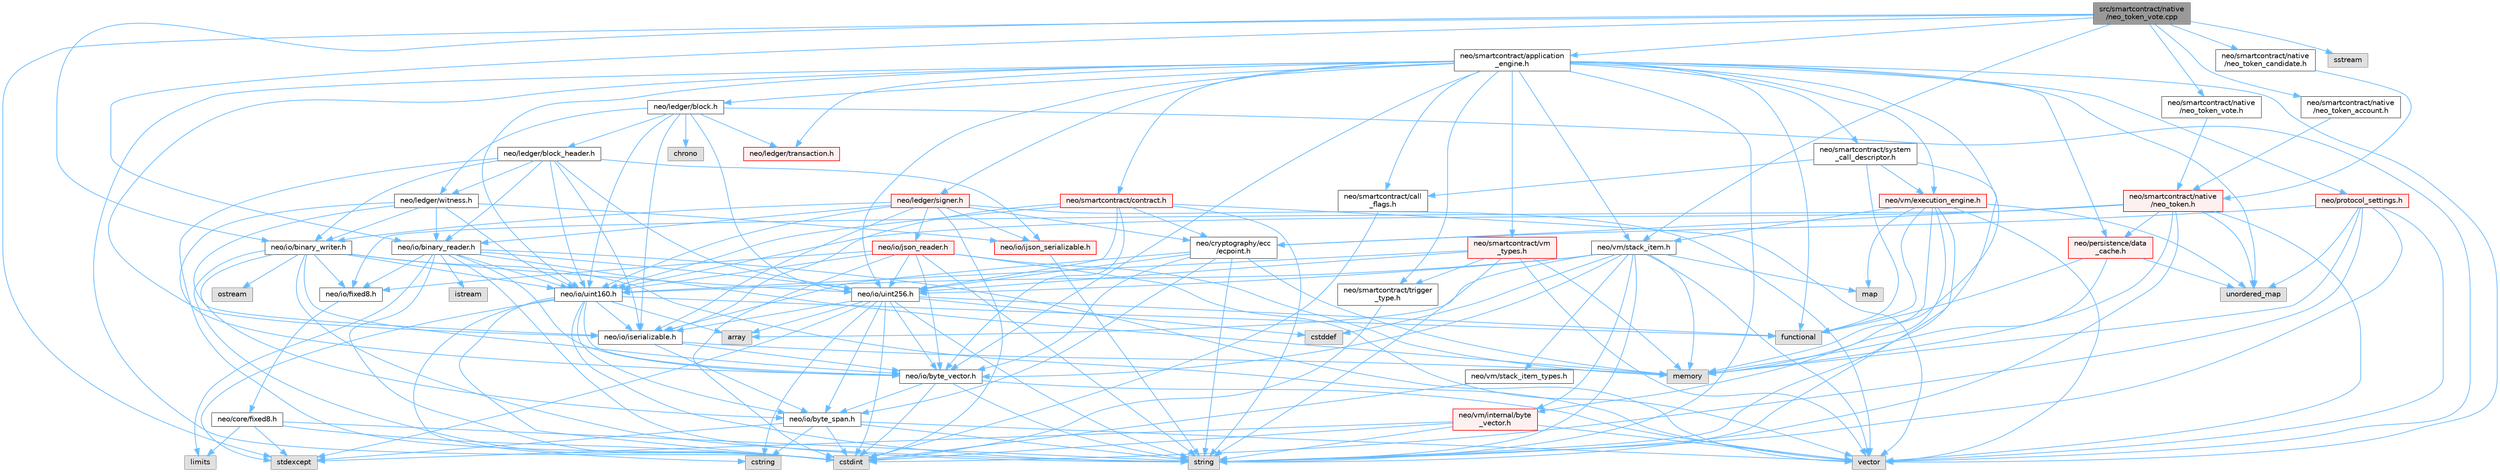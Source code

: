 digraph "src/smartcontract/native/neo_token_vote.cpp"
{
 // LATEX_PDF_SIZE
  bgcolor="transparent";
  edge [fontname=Helvetica,fontsize=10,labelfontname=Helvetica,labelfontsize=10];
  node [fontname=Helvetica,fontsize=10,shape=box,height=0.2,width=0.4];
  Node1 [id="Node000001",label="src/smartcontract/native\l/neo_token_vote.cpp",height=0.2,width=0.4,color="gray40", fillcolor="grey60", style="filled", fontcolor="black",tooltip=" "];
  Node1 -> Node2 [id="edge1_Node000001_Node000002",color="steelblue1",style="solid",tooltip=" "];
  Node2 [id="Node000002",label="neo/io/binary_reader.h",height=0.2,width=0.4,color="grey40", fillcolor="white", style="filled",URL="$binary__reader_8h.html",tooltip=" "];
  Node2 -> Node3 [id="edge2_Node000002_Node000003",color="steelblue1",style="solid",tooltip=" "];
  Node3 [id="Node000003",label="neo/io/byte_vector.h",height=0.2,width=0.4,color="grey40", fillcolor="white", style="filled",URL="$io_2byte__vector_8h.html",tooltip=" "];
  Node3 -> Node4 [id="edge3_Node000003_Node000004",color="steelblue1",style="solid",tooltip=" "];
  Node4 [id="Node000004",label="neo/io/byte_span.h",height=0.2,width=0.4,color="grey40", fillcolor="white", style="filled",URL="$io_2byte__span_8h.html",tooltip=" "];
  Node4 -> Node5 [id="edge4_Node000004_Node000005",color="steelblue1",style="solid",tooltip=" "];
  Node5 [id="Node000005",label="cstdint",height=0.2,width=0.4,color="grey60", fillcolor="#E0E0E0", style="filled",tooltip=" "];
  Node4 -> Node6 [id="edge5_Node000004_Node000006",color="steelblue1",style="solid",tooltip=" "];
  Node6 [id="Node000006",label="cstring",height=0.2,width=0.4,color="grey60", fillcolor="#E0E0E0", style="filled",tooltip=" "];
  Node4 -> Node7 [id="edge6_Node000004_Node000007",color="steelblue1",style="solid",tooltip=" "];
  Node7 [id="Node000007",label="stdexcept",height=0.2,width=0.4,color="grey60", fillcolor="#E0E0E0", style="filled",tooltip=" "];
  Node4 -> Node8 [id="edge7_Node000004_Node000008",color="steelblue1",style="solid",tooltip=" "];
  Node8 [id="Node000008",label="string",height=0.2,width=0.4,color="grey60", fillcolor="#E0E0E0", style="filled",tooltip=" "];
  Node4 -> Node9 [id="edge8_Node000004_Node000009",color="steelblue1",style="solid",tooltip=" "];
  Node9 [id="Node000009",label="vector",height=0.2,width=0.4,color="grey60", fillcolor="#E0E0E0", style="filled",tooltip=" "];
  Node3 -> Node5 [id="edge9_Node000003_Node000005",color="steelblue1",style="solid",tooltip=" "];
  Node3 -> Node8 [id="edge10_Node000003_Node000008",color="steelblue1",style="solid",tooltip=" "];
  Node3 -> Node9 [id="edge11_Node000003_Node000009",color="steelblue1",style="solid",tooltip=" "];
  Node2 -> Node10 [id="edge12_Node000002_Node000010",color="steelblue1",style="solid",tooltip=" "];
  Node10 [id="Node000010",label="neo/io/fixed8.h",height=0.2,width=0.4,color="grey40", fillcolor="white", style="filled",URL="$io_2fixed8_8h.html",tooltip=" "];
  Node10 -> Node11 [id="edge13_Node000010_Node000011",color="steelblue1",style="solid",tooltip=" "];
  Node11 [id="Node000011",label="neo/core/fixed8.h",height=0.2,width=0.4,color="grey40", fillcolor="white", style="filled",URL="$core_2fixed8_8h.html",tooltip=" "];
  Node11 -> Node5 [id="edge14_Node000011_Node000005",color="steelblue1",style="solid",tooltip=" "];
  Node11 -> Node12 [id="edge15_Node000011_Node000012",color="steelblue1",style="solid",tooltip=" "];
  Node12 [id="Node000012",label="limits",height=0.2,width=0.4,color="grey60", fillcolor="#E0E0E0", style="filled",tooltip=" "];
  Node11 -> Node7 [id="edge16_Node000011_Node000007",color="steelblue1",style="solid",tooltip=" "];
  Node11 -> Node8 [id="edge17_Node000011_Node000008",color="steelblue1",style="solid",tooltip=" "];
  Node2 -> Node13 [id="edge18_Node000002_Node000013",color="steelblue1",style="solid",tooltip=" "];
  Node13 [id="Node000013",label="neo/io/uint160.h",height=0.2,width=0.4,color="grey40", fillcolor="white", style="filled",URL="$uint160_8h.html",tooltip=" "];
  Node13 -> Node4 [id="edge19_Node000013_Node000004",color="steelblue1",style="solid",tooltip=" "];
  Node13 -> Node3 [id="edge20_Node000013_Node000003",color="steelblue1",style="solid",tooltip=" "];
  Node13 -> Node14 [id="edge21_Node000013_Node000014",color="steelblue1",style="solid",tooltip=" "];
  Node14 [id="Node000014",label="neo/io/iserializable.h",height=0.2,width=0.4,color="grey40", fillcolor="white", style="filled",URL="$iserializable_8h.html",tooltip=" "];
  Node14 -> Node4 [id="edge22_Node000014_Node000004",color="steelblue1",style="solid",tooltip=" "];
  Node14 -> Node3 [id="edge23_Node000014_Node000003",color="steelblue1",style="solid",tooltip=" "];
  Node14 -> Node15 [id="edge24_Node000014_Node000015",color="steelblue1",style="solid",tooltip=" "];
  Node15 [id="Node000015",label="memory",height=0.2,width=0.4,color="grey60", fillcolor="#E0E0E0", style="filled",tooltip=" "];
  Node13 -> Node16 [id="edge25_Node000013_Node000016",color="steelblue1",style="solid",tooltip=" "];
  Node16 [id="Node000016",label="array",height=0.2,width=0.4,color="grey60", fillcolor="#E0E0E0", style="filled",tooltip=" "];
  Node13 -> Node5 [id="edge26_Node000013_Node000005",color="steelblue1",style="solid",tooltip=" "];
  Node13 -> Node6 [id="edge27_Node000013_Node000006",color="steelblue1",style="solid",tooltip=" "];
  Node13 -> Node17 [id="edge28_Node000013_Node000017",color="steelblue1",style="solid",tooltip=" "];
  Node17 [id="Node000017",label="functional",height=0.2,width=0.4,color="grey60", fillcolor="#E0E0E0", style="filled",tooltip=" "];
  Node13 -> Node7 [id="edge29_Node000013_Node000007",color="steelblue1",style="solid",tooltip=" "];
  Node13 -> Node8 [id="edge30_Node000013_Node000008",color="steelblue1",style="solid",tooltip=" "];
  Node2 -> Node18 [id="edge31_Node000002_Node000018",color="steelblue1",style="solid",tooltip=" "];
  Node18 [id="Node000018",label="neo/io/uint256.h",height=0.2,width=0.4,color="grey40", fillcolor="white", style="filled",URL="$uint256_8h.html",tooltip=" "];
  Node18 -> Node4 [id="edge32_Node000018_Node000004",color="steelblue1",style="solid",tooltip=" "];
  Node18 -> Node3 [id="edge33_Node000018_Node000003",color="steelblue1",style="solid",tooltip=" "];
  Node18 -> Node14 [id="edge34_Node000018_Node000014",color="steelblue1",style="solid",tooltip=" "];
  Node18 -> Node16 [id="edge35_Node000018_Node000016",color="steelblue1",style="solid",tooltip=" "];
  Node18 -> Node19 [id="edge36_Node000018_Node000019",color="steelblue1",style="solid",tooltip=" "];
  Node19 [id="Node000019",label="cstddef",height=0.2,width=0.4,color="grey60", fillcolor="#E0E0E0", style="filled",tooltip=" "];
  Node18 -> Node5 [id="edge37_Node000018_Node000005",color="steelblue1",style="solid",tooltip=" "];
  Node18 -> Node6 [id="edge38_Node000018_Node000006",color="steelblue1",style="solid",tooltip=" "];
  Node18 -> Node17 [id="edge39_Node000018_Node000017",color="steelblue1",style="solid",tooltip=" "];
  Node18 -> Node7 [id="edge40_Node000018_Node000007",color="steelblue1",style="solid",tooltip=" "];
  Node18 -> Node8 [id="edge41_Node000018_Node000008",color="steelblue1",style="solid",tooltip=" "];
  Node2 -> Node5 [id="edge42_Node000002_Node000005",color="steelblue1",style="solid",tooltip=" "];
  Node2 -> Node20 [id="edge43_Node000002_Node000020",color="steelblue1",style="solid",tooltip=" "];
  Node20 [id="Node000020",label="istream",height=0.2,width=0.4,color="grey60", fillcolor="#E0E0E0", style="filled",tooltip=" "];
  Node2 -> Node12 [id="edge44_Node000002_Node000012",color="steelblue1",style="solid",tooltip=" "];
  Node2 -> Node15 [id="edge45_Node000002_Node000015",color="steelblue1",style="solid",tooltip=" "];
  Node2 -> Node8 [id="edge46_Node000002_Node000008",color="steelblue1",style="solid",tooltip=" "];
  Node2 -> Node9 [id="edge47_Node000002_Node000009",color="steelblue1",style="solid",tooltip=" "];
  Node1 -> Node21 [id="edge48_Node000001_Node000021",color="steelblue1",style="solid",tooltip=" "];
  Node21 [id="Node000021",label="neo/io/binary_writer.h",height=0.2,width=0.4,color="grey40", fillcolor="white", style="filled",URL="$binary__writer_8h.html",tooltip=" "];
  Node21 -> Node4 [id="edge49_Node000021_Node000004",color="steelblue1",style="solid",tooltip=" "];
  Node21 -> Node3 [id="edge50_Node000021_Node000003",color="steelblue1",style="solid",tooltip=" "];
  Node21 -> Node10 [id="edge51_Node000021_Node000010",color="steelblue1",style="solid",tooltip=" "];
  Node21 -> Node13 [id="edge52_Node000021_Node000013",color="steelblue1",style="solid",tooltip=" "];
  Node21 -> Node18 [id="edge53_Node000021_Node000018",color="steelblue1",style="solid",tooltip=" "];
  Node21 -> Node5 [id="edge54_Node000021_Node000005",color="steelblue1",style="solid",tooltip=" "];
  Node21 -> Node22 [id="edge55_Node000021_Node000022",color="steelblue1",style="solid",tooltip=" "];
  Node22 [id="Node000022",label="ostream",height=0.2,width=0.4,color="grey60", fillcolor="#E0E0E0", style="filled",tooltip=" "];
  Node21 -> Node8 [id="edge56_Node000021_Node000008",color="steelblue1",style="solid",tooltip=" "];
  Node21 -> Node9 [id="edge57_Node000021_Node000009",color="steelblue1",style="solid",tooltip=" "];
  Node1 -> Node23 [id="edge58_Node000001_Node000023",color="steelblue1",style="solid",tooltip=" "];
  Node23 [id="Node000023",label="neo/smartcontract/application\l_engine.h",height=0.2,width=0.4,color="grey40", fillcolor="white", style="filled",URL="$application__engine_8h.html",tooltip=" "];
  Node23 -> Node3 [id="edge59_Node000023_Node000003",color="steelblue1",style="solid",tooltip=" "];
  Node23 -> Node14 [id="edge60_Node000023_Node000014",color="steelblue1",style="solid",tooltip=" "];
  Node23 -> Node13 [id="edge61_Node000023_Node000013",color="steelblue1",style="solid",tooltip=" "];
  Node23 -> Node18 [id="edge62_Node000023_Node000018",color="steelblue1",style="solid",tooltip=" "];
  Node23 -> Node24 [id="edge63_Node000023_Node000024",color="steelblue1",style="solid",tooltip=" "];
  Node24 [id="Node000024",label="neo/ledger/block.h",height=0.2,width=0.4,color="grey40", fillcolor="white", style="filled",URL="$ledger_2block_8h.html",tooltip=" "];
  Node24 -> Node14 [id="edge64_Node000024_Node000014",color="steelblue1",style="solid",tooltip=" "];
  Node24 -> Node13 [id="edge65_Node000024_Node000013",color="steelblue1",style="solid",tooltip=" "];
  Node24 -> Node18 [id="edge66_Node000024_Node000018",color="steelblue1",style="solid",tooltip=" "];
  Node24 -> Node25 [id="edge67_Node000024_Node000025",color="steelblue1",style="solid",tooltip=" "];
  Node25 [id="Node000025",label="neo/ledger/block_header.h",height=0.2,width=0.4,color="grey40", fillcolor="white", style="filled",URL="$block__header_8h.html",tooltip=" "];
  Node25 -> Node2 [id="edge68_Node000025_Node000002",color="steelblue1",style="solid",tooltip=" "];
  Node25 -> Node21 [id="edge69_Node000025_Node000021",color="steelblue1",style="solid",tooltip=" "];
  Node25 -> Node26 [id="edge70_Node000025_Node000026",color="steelblue1",style="solid",tooltip=" "];
  Node26 [id="Node000026",label="neo/io/ijson_serializable.h",height=0.2,width=0.4,color="red", fillcolor="#FFF0F0", style="filled",URL="$ijson__serializable_8h.html",tooltip=" "];
  Node26 -> Node8 [id="edge71_Node000026_Node000008",color="steelblue1",style="solid",tooltip=" "];
  Node25 -> Node14 [id="edge72_Node000025_Node000014",color="steelblue1",style="solid",tooltip=" "];
  Node25 -> Node13 [id="edge73_Node000025_Node000013",color="steelblue1",style="solid",tooltip=" "];
  Node25 -> Node18 [id="edge74_Node000025_Node000018",color="steelblue1",style="solid",tooltip=" "];
  Node25 -> Node50 [id="edge75_Node000025_Node000050",color="steelblue1",style="solid",tooltip=" "];
  Node50 [id="Node000050",label="neo/ledger/witness.h",height=0.2,width=0.4,color="grey40", fillcolor="white", style="filled",URL="$ledger_2witness_8h.html",tooltip=" "];
  Node50 -> Node2 [id="edge76_Node000050_Node000002",color="steelblue1",style="solid",tooltip=" "];
  Node50 -> Node21 [id="edge77_Node000050_Node000021",color="steelblue1",style="solid",tooltip=" "];
  Node50 -> Node3 [id="edge78_Node000050_Node000003",color="steelblue1",style="solid",tooltip=" "];
  Node50 -> Node26 [id="edge79_Node000050_Node000026",color="steelblue1",style="solid",tooltip=" "];
  Node50 -> Node14 [id="edge80_Node000050_Node000014",color="steelblue1",style="solid",tooltip=" "];
  Node50 -> Node13 [id="edge81_Node000050_Node000013",color="steelblue1",style="solid",tooltip=" "];
  Node25 -> Node5 [id="edge82_Node000025_Node000005",color="steelblue1",style="solid",tooltip=" "];
  Node24 -> Node51 [id="edge83_Node000024_Node000051",color="steelblue1",style="solid",tooltip=" "];
  Node51 [id="Node000051",label="neo/ledger/transaction.h",height=0.2,width=0.4,color="red", fillcolor="#FFF0F0", style="filled",URL="$ledger_2transaction_8h.html",tooltip=" "];
  Node24 -> Node50 [id="edge84_Node000024_Node000050",color="steelblue1",style="solid",tooltip=" "];
  Node24 -> Node66 [id="edge85_Node000024_Node000066",color="steelblue1",style="solid",tooltip=" "];
  Node66 [id="Node000066",label="chrono",height=0.2,width=0.4,color="grey60", fillcolor="#E0E0E0", style="filled",tooltip=" "];
  Node24 -> Node9 [id="edge86_Node000024_Node000009",color="steelblue1",style="solid",tooltip=" "];
  Node23 -> Node55 [id="edge87_Node000023_Node000055",color="steelblue1",style="solid",tooltip=" "];
  Node55 [id="Node000055",label="neo/ledger/signer.h",height=0.2,width=0.4,color="red", fillcolor="#FFF0F0", style="filled",URL="$signer_8h.html",tooltip=" "];
  Node55 -> Node56 [id="edge88_Node000055_Node000056",color="steelblue1",style="solid",tooltip=" "];
  Node56 [id="Node000056",label="neo/cryptography/ecc\l/ecpoint.h",height=0.2,width=0.4,color="grey40", fillcolor="white", style="filled",URL="$ecpoint_8h.html",tooltip=" "];
  Node56 -> Node4 [id="edge89_Node000056_Node000004",color="steelblue1",style="solid",tooltip=" "];
  Node56 -> Node3 [id="edge90_Node000056_Node000003",color="steelblue1",style="solid",tooltip=" "];
  Node56 -> Node14 [id="edge91_Node000056_Node000014",color="steelblue1",style="solid",tooltip=" "];
  Node56 -> Node18 [id="edge92_Node000056_Node000018",color="steelblue1",style="solid",tooltip=" "];
  Node56 -> Node15 [id="edge93_Node000056_Node000015",color="steelblue1",style="solid",tooltip=" "];
  Node56 -> Node8 [id="edge94_Node000056_Node000008",color="steelblue1",style="solid",tooltip=" "];
  Node55 -> Node2 [id="edge95_Node000055_Node000002",color="steelblue1",style="solid",tooltip=" "];
  Node55 -> Node21 [id="edge96_Node000055_Node000021",color="steelblue1",style="solid",tooltip=" "];
  Node55 -> Node26 [id="edge97_Node000055_Node000026",color="steelblue1",style="solid",tooltip=" "];
  Node55 -> Node14 [id="edge98_Node000055_Node000014",color="steelblue1",style="solid",tooltip=" "];
  Node55 -> Node57 [id="edge99_Node000055_Node000057",color="steelblue1",style="solid",tooltip=" "];
  Node57 [id="Node000057",label="neo/io/json_reader.h",height=0.2,width=0.4,color="red", fillcolor="#FFF0F0", style="filled",URL="$json__reader_8h.html",tooltip=" "];
  Node57 -> Node3 [id="edge100_Node000057_Node000003",color="steelblue1",style="solid",tooltip=" "];
  Node57 -> Node10 [id="edge101_Node000057_Node000010",color="steelblue1",style="solid",tooltip=" "];
  Node57 -> Node13 [id="edge102_Node000057_Node000013",color="steelblue1",style="solid",tooltip=" "];
  Node57 -> Node18 [id="edge103_Node000057_Node000018",color="steelblue1",style="solid",tooltip=" "];
  Node57 -> Node5 [id="edge104_Node000057_Node000005",color="steelblue1",style="solid",tooltip=" "];
  Node57 -> Node15 [id="edge105_Node000057_Node000015",color="steelblue1",style="solid",tooltip=" "];
  Node57 -> Node8 [id="edge106_Node000057_Node000008",color="steelblue1",style="solid",tooltip=" "];
  Node57 -> Node9 [id="edge107_Node000057_Node000009",color="steelblue1",style="solid",tooltip=" "];
  Node55 -> Node13 [id="edge108_Node000055_Node000013",color="steelblue1",style="solid",tooltip=" "];
  Node55 -> Node5 [id="edge109_Node000055_Node000005",color="steelblue1",style="solid",tooltip=" "];
  Node55 -> Node9 [id="edge110_Node000055_Node000009",color="steelblue1",style="solid",tooltip=" "];
  Node23 -> Node51 [id="edge111_Node000023_Node000051",color="steelblue1",style="solid",tooltip=" "];
  Node23 -> Node67 [id="edge112_Node000023_Node000067",color="steelblue1",style="solid",tooltip=" "];
  Node67 [id="Node000067",label="neo/persistence/data\l_cache.h",height=0.2,width=0.4,color="red", fillcolor="#FFF0F0", style="filled",URL="$data__cache_8h.html",tooltip=" "];
  Node67 -> Node17 [id="edge113_Node000067_Node000017",color="steelblue1",style="solid",tooltip=" "];
  Node67 -> Node15 [id="edge114_Node000067_Node000015",color="steelblue1",style="solid",tooltip=" "];
  Node67 -> Node37 [id="edge115_Node000067_Node000037",color="steelblue1",style="solid",tooltip=" "];
  Node37 [id="Node000037",label="unordered_map",height=0.2,width=0.4,color="grey60", fillcolor="#E0E0E0", style="filled",tooltip=" "];
  Node23 -> Node79 [id="edge116_Node000023_Node000079",color="steelblue1",style="solid",tooltip=" "];
  Node79 [id="Node000079",label="neo/protocol_settings.h",height=0.2,width=0.4,color="red", fillcolor="#FFF0F0", style="filled",URL="$protocol__settings_8h.html",tooltip=" "];
  Node79 -> Node56 [id="edge117_Node000079_Node000056",color="steelblue1",style="solid",tooltip=" "];
  Node79 -> Node5 [id="edge118_Node000079_Node000005",color="steelblue1",style="solid",tooltip=" "];
  Node79 -> Node15 [id="edge119_Node000079_Node000015",color="steelblue1",style="solid",tooltip=" "];
  Node79 -> Node8 [id="edge120_Node000079_Node000008",color="steelblue1",style="solid",tooltip=" "];
  Node79 -> Node37 [id="edge121_Node000079_Node000037",color="steelblue1",style="solid",tooltip=" "];
  Node79 -> Node9 [id="edge122_Node000079_Node000009",color="steelblue1",style="solid",tooltip=" "];
  Node23 -> Node81 [id="edge123_Node000023_Node000081",color="steelblue1",style="solid",tooltip=" "];
  Node81 [id="Node000081",label="neo/smartcontract/call\l_flags.h",height=0.2,width=0.4,color="grey40", fillcolor="white", style="filled",URL="$call__flags_8h.html",tooltip=" "];
  Node81 -> Node5 [id="edge124_Node000081_Node000005",color="steelblue1",style="solid",tooltip=" "];
  Node23 -> Node82 [id="edge125_Node000023_Node000082",color="steelblue1",style="solid",tooltip=" "];
  Node82 [id="Node000082",label="neo/smartcontract/contract.h",height=0.2,width=0.4,color="red", fillcolor="#FFF0F0", style="filled",URL="$contract_8h.html",tooltip=" "];
  Node82 -> Node56 [id="edge126_Node000082_Node000056",color="steelblue1",style="solid",tooltip=" "];
  Node82 -> Node3 [id="edge127_Node000082_Node000003",color="steelblue1",style="solid",tooltip=" "];
  Node82 -> Node14 [id="edge128_Node000082_Node000014",color="steelblue1",style="solid",tooltip=" "];
  Node82 -> Node13 [id="edge129_Node000082_Node000013",color="steelblue1",style="solid",tooltip=" "];
  Node82 -> Node18 [id="edge130_Node000082_Node000018",color="steelblue1",style="solid",tooltip=" "];
  Node82 -> Node8 [id="edge131_Node000082_Node000008",color="steelblue1",style="solid",tooltip=" "];
  Node82 -> Node9 [id="edge132_Node000082_Node000009",color="steelblue1",style="solid",tooltip=" "];
  Node23 -> Node83 [id="edge133_Node000023_Node000083",color="steelblue1",style="solid",tooltip=" "];
  Node83 [id="Node000083",label="neo/smartcontract/system\l_call_descriptor.h",height=0.2,width=0.4,color="grey40", fillcolor="white", style="filled",URL="$system__call__descriptor_8h.html",tooltip=" "];
  Node83 -> Node81 [id="edge134_Node000083_Node000081",color="steelblue1",style="solid",tooltip=" "];
  Node83 -> Node84 [id="edge135_Node000083_Node000084",color="steelblue1",style="solid",tooltip=" "];
  Node84 [id="Node000084",label="neo/vm/execution_engine.h",height=0.2,width=0.4,color="red", fillcolor="#FFF0F0", style="filled",URL="$execution__engine_8h.html",tooltip=" "];
  Node84 -> Node71 [id="edge136_Node000084_Node000071",color="steelblue1",style="solid",tooltip=" "];
  Node71 [id="Node000071",label="neo/vm/internal/byte\l_vector.h",height=0.2,width=0.4,color="red", fillcolor="#FFF0F0", style="filled",URL="$vm_2internal_2byte__vector_8h.html",tooltip=" "];
  Node71 -> Node5 [id="edge137_Node000071_Node000005",color="steelblue1",style="solid",tooltip=" "];
  Node71 -> Node7 [id="edge138_Node000071_Node000007",color="steelblue1",style="solid",tooltip=" "];
  Node71 -> Node8 [id="edge139_Node000071_Node000008",color="steelblue1",style="solid",tooltip=" "];
  Node71 -> Node9 [id="edge140_Node000071_Node000009",color="steelblue1",style="solid",tooltip=" "];
  Node84 -> Node70 [id="edge141_Node000084_Node000070",color="steelblue1",style="solid",tooltip=" "];
  Node70 [id="Node000070",label="neo/vm/stack_item.h",height=0.2,width=0.4,color="grey40", fillcolor="white", style="filled",URL="$stack__item_8h.html",tooltip=" "];
  Node70 -> Node3 [id="edge142_Node000070_Node000003",color="steelblue1",style="solid",tooltip=" "];
  Node70 -> Node13 [id="edge143_Node000070_Node000013",color="steelblue1",style="solid",tooltip=" "];
  Node70 -> Node18 [id="edge144_Node000070_Node000018",color="steelblue1",style="solid",tooltip=" "];
  Node70 -> Node71 [id="edge145_Node000070_Node000071",color="steelblue1",style="solid",tooltip=" "];
  Node70 -> Node73 [id="edge146_Node000070_Node000073",color="steelblue1",style="solid",tooltip=" "];
  Node73 [id="Node000073",label="neo/vm/stack_item_types.h",height=0.2,width=0.4,color="grey40", fillcolor="white", style="filled",URL="$stack__item__types_8h.html",tooltip=" "];
  Node73 -> Node5 [id="edge147_Node000073_Node000005",color="steelblue1",style="solid",tooltip=" "];
  Node70 -> Node16 [id="edge148_Node000070_Node000016",color="steelblue1",style="solid",tooltip=" "];
  Node70 -> Node19 [id="edge149_Node000070_Node000019",color="steelblue1",style="solid",tooltip=" "];
  Node70 -> Node34 [id="edge150_Node000070_Node000034",color="steelblue1",style="solid",tooltip=" "];
  Node34 [id="Node000034",label="map",height=0.2,width=0.4,color="grey60", fillcolor="#E0E0E0", style="filled",tooltip=" "];
  Node70 -> Node15 [id="edge151_Node000070_Node000015",color="steelblue1",style="solid",tooltip=" "];
  Node70 -> Node8 [id="edge152_Node000070_Node000008",color="steelblue1",style="solid",tooltip=" "];
  Node70 -> Node9 [id="edge153_Node000070_Node000009",color="steelblue1",style="solid",tooltip=" "];
  Node84 -> Node17 [id="edge154_Node000084_Node000017",color="steelblue1",style="solid",tooltip=" "];
  Node84 -> Node34 [id="edge155_Node000084_Node000034",color="steelblue1",style="solid",tooltip=" "];
  Node84 -> Node15 [id="edge156_Node000084_Node000015",color="steelblue1",style="solid",tooltip=" "];
  Node84 -> Node8 [id="edge157_Node000084_Node000008",color="steelblue1",style="solid",tooltip=" "];
  Node84 -> Node37 [id="edge158_Node000084_Node000037",color="steelblue1",style="solid",tooltip=" "];
  Node84 -> Node9 [id="edge159_Node000084_Node000009",color="steelblue1",style="solid",tooltip=" "];
  Node83 -> Node17 [id="edge160_Node000083_Node000017",color="steelblue1",style="solid",tooltip=" "];
  Node83 -> Node8 [id="edge161_Node000083_Node000008",color="steelblue1",style="solid",tooltip=" "];
  Node23 -> Node98 [id="edge162_Node000023_Node000098",color="steelblue1",style="solid",tooltip=" "];
  Node98 [id="Node000098",label="neo/smartcontract/trigger\l_type.h",height=0.2,width=0.4,color="grey40", fillcolor="white", style="filled",URL="$trigger__type_8h.html",tooltip=" "];
  Node98 -> Node5 [id="edge163_Node000098_Node000005",color="steelblue1",style="solid",tooltip=" "];
  Node23 -> Node99 [id="edge164_Node000023_Node000099",color="steelblue1",style="solid",tooltip=" "];
  Node99 [id="Node000099",label="neo/smartcontract/vm\l_types.h",height=0.2,width=0.4,color="red", fillcolor="#FFF0F0", style="filled",URL="$vm__types_8h.html",tooltip=" "];
  Node99 -> Node13 [id="edge165_Node000099_Node000013",color="steelblue1",style="solid",tooltip=" "];
  Node99 -> Node18 [id="edge166_Node000099_Node000018",color="steelblue1",style="solid",tooltip=" "];
  Node99 -> Node98 [id="edge167_Node000099_Node000098",color="steelblue1",style="solid",tooltip=" "];
  Node99 -> Node15 [id="edge168_Node000099_Node000015",color="steelblue1",style="solid",tooltip=" "];
  Node99 -> Node8 [id="edge169_Node000099_Node000008",color="steelblue1",style="solid",tooltip=" "];
  Node99 -> Node9 [id="edge170_Node000099_Node000009",color="steelblue1",style="solid",tooltip=" "];
  Node23 -> Node84 [id="edge171_Node000023_Node000084",color="steelblue1",style="solid",tooltip=" "];
  Node23 -> Node70 [id="edge172_Node000023_Node000070",color="steelblue1",style="solid",tooltip=" "];
  Node23 -> Node5 [id="edge173_Node000023_Node000005",color="steelblue1",style="solid",tooltip=" "];
  Node23 -> Node17 [id="edge174_Node000023_Node000017",color="steelblue1",style="solid",tooltip=" "];
  Node23 -> Node15 [id="edge175_Node000023_Node000015",color="steelblue1",style="solid",tooltip=" "];
  Node23 -> Node8 [id="edge176_Node000023_Node000008",color="steelblue1",style="solid",tooltip=" "];
  Node23 -> Node37 [id="edge177_Node000023_Node000037",color="steelblue1",style="solid",tooltip=" "];
  Node23 -> Node9 [id="edge178_Node000023_Node000009",color="steelblue1",style="solid",tooltip=" "];
  Node1 -> Node100 [id="edge179_Node000001_Node000100",color="steelblue1",style="solid",tooltip=" "];
  Node100 [id="Node000100",label="neo/smartcontract/native\l/neo_token_account.h",height=0.2,width=0.4,color="grey40", fillcolor="white", style="filled",URL="$neo__token__account_8h.html",tooltip=" "];
  Node100 -> Node101 [id="edge180_Node000100_Node000101",color="steelblue1",style="solid",tooltip=" "];
  Node101 [id="Node000101",label="neo/smartcontract/native\l/neo_token.h",height=0.2,width=0.4,color="red", fillcolor="#FFF0F0", style="filled",URL="$neo__token_8h.html",tooltip=" "];
  Node101 -> Node56 [id="edge181_Node000101_Node000056",color="steelblue1",style="solid",tooltip=" "];
  Node101 -> Node10 [id="edge182_Node000101_Node000010",color="steelblue1",style="solid",tooltip=" "];
  Node101 -> Node13 [id="edge183_Node000101_Node000013",color="steelblue1",style="solid",tooltip=" "];
  Node101 -> Node67 [id="edge184_Node000101_Node000067",color="steelblue1",style="solid",tooltip=" "];
  Node101 -> Node15 [id="edge185_Node000101_Node000015",color="steelblue1",style="solid",tooltip=" "];
  Node101 -> Node8 [id="edge186_Node000101_Node000008",color="steelblue1",style="solid",tooltip=" "];
  Node101 -> Node37 [id="edge187_Node000101_Node000037",color="steelblue1",style="solid",tooltip=" "];
  Node101 -> Node9 [id="edge188_Node000101_Node000009",color="steelblue1",style="solid",tooltip=" "];
  Node1 -> Node103 [id="edge189_Node000001_Node000103",color="steelblue1",style="solid",tooltip=" "];
  Node103 [id="Node000103",label="neo/smartcontract/native\l/neo_token_candidate.h",height=0.2,width=0.4,color="grey40", fillcolor="white", style="filled",URL="$neo__token__candidate_8h.html",tooltip=" "];
  Node103 -> Node101 [id="edge190_Node000103_Node000101",color="steelblue1",style="solid",tooltip=" "];
  Node1 -> Node104 [id="edge191_Node000001_Node000104",color="steelblue1",style="solid",tooltip=" "];
  Node104 [id="Node000104",label="neo/smartcontract/native\l/neo_token_vote.h",height=0.2,width=0.4,color="grey40", fillcolor="white", style="filled",URL="$neo__token__vote_8h.html",tooltip=" "];
  Node104 -> Node101 [id="edge192_Node000104_Node000101",color="steelblue1",style="solid",tooltip=" "];
  Node1 -> Node70 [id="edge193_Node000001_Node000070",color="steelblue1",style="solid",tooltip=" "];
  Node1 -> Node74 [id="edge194_Node000001_Node000074",color="steelblue1",style="solid",tooltip=" "];
  Node74 [id="Node000074",label="sstream",height=0.2,width=0.4,color="grey60", fillcolor="#E0E0E0", style="filled",tooltip=" "];
  Node1 -> Node7 [id="edge195_Node000001_Node000007",color="steelblue1",style="solid",tooltip=" "];
}
